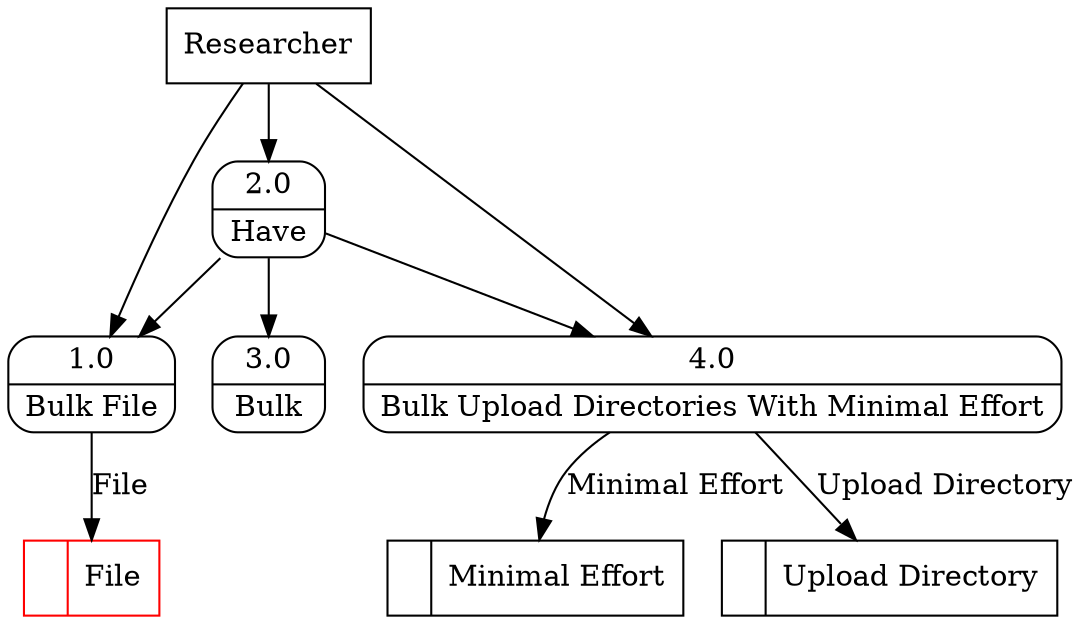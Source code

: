digraph dfd2{ 
node[shape=record]
200 [label="<f0>  |<f1> Minimal Effort " ];
201 [label="<f0>  |<f1> File " color=red];
202 [label="<f0>  |<f1> Upload Directory " ];
203 [label="Researcher" shape=box];
204 [label="{<f0> 1.0|<f1> Bulk File }" shape=Mrecord];
205 [label="{<f0> 2.0|<f1> Have }" shape=Mrecord];
206 [label="{<f0> 3.0|<f1> Bulk }" shape=Mrecord];
207 [label="{<f0> 4.0|<f1> Bulk Upload Directories With Minimal Effort }" shape=Mrecord];
203 -> 204
203 -> 205
203 -> 207
204 -> 201 [label="File"]
205 -> 204
205 -> 206
205 -> 207
207 -> 202 [label="Upload Directory"]
207 -> 200 [label="Minimal Effort"]
}